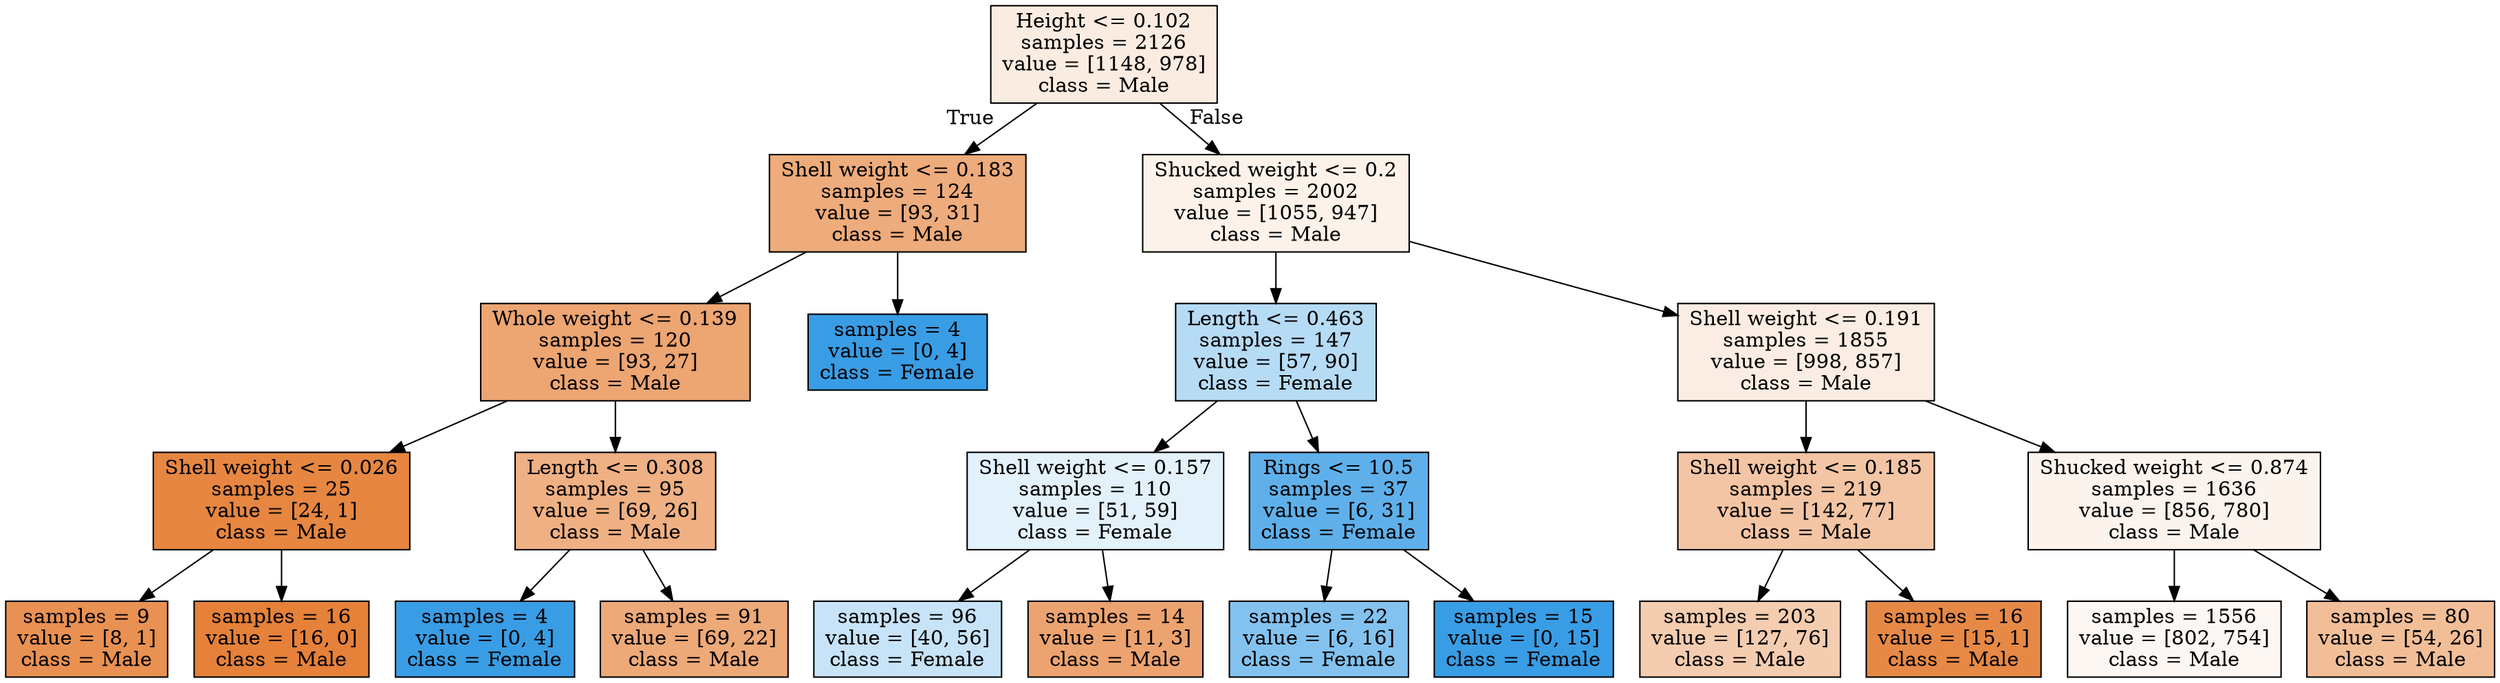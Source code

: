 digraph Tree {
node [shape=box, style="filled", color="black"] ;
0 [label="Height <= 0.102\nsamples = 2126\nvalue = [1148, 978]\nclass = Male", fillcolor="#e5813926"] ;
1 [label="Shell weight <= 0.183\nsamples = 124\nvalue = [93, 31]\nclass = Male", fillcolor="#e58139aa"] ;
0 -> 1 [labeldistance=2.5, labelangle=45, headlabel="True"] ;
2 [label="Whole weight <= 0.139\nsamples = 120\nvalue = [93, 27]\nclass = Male", fillcolor="#e58139b5"] ;
1 -> 2 ;
3 [label="Shell weight <= 0.026\nsamples = 25\nvalue = [24, 1]\nclass = Male", fillcolor="#e58139f4"] ;
2 -> 3 ;
4 [label="samples = 9\nvalue = [8, 1]\nclass = Male", fillcolor="#e58139df"] ;
3 -> 4 ;
5 [label="samples = 16\nvalue = [16, 0]\nclass = Male", fillcolor="#e58139ff"] ;
3 -> 5 ;
6 [label="Length <= 0.308\nsamples = 95\nvalue = [69, 26]\nclass = Male", fillcolor="#e581399f"] ;
2 -> 6 ;
7 [label="samples = 4\nvalue = [0, 4]\nclass = Female", fillcolor="#399de5ff"] ;
6 -> 7 ;
8 [label="samples = 91\nvalue = [69, 22]\nclass = Male", fillcolor="#e58139ae"] ;
6 -> 8 ;
9 [label="samples = 4\nvalue = [0, 4]\nclass = Female", fillcolor="#399de5ff"] ;
1 -> 9 ;
10 [label="Shucked weight <= 0.2\nsamples = 2002\nvalue = [1055, 947]\nclass = Male", fillcolor="#e581391a"] ;
0 -> 10 [labeldistance=2.5, labelangle=-45, headlabel="False"] ;
11 [label="Length <= 0.463\nsamples = 147\nvalue = [57, 90]\nclass = Female", fillcolor="#399de55e"] ;
10 -> 11 ;
12 [label="Shell weight <= 0.157\nsamples = 110\nvalue = [51, 59]\nclass = Female", fillcolor="#399de523"] ;
11 -> 12 ;
13 [label="samples = 96\nvalue = [40, 56]\nclass = Female", fillcolor="#399de549"] ;
12 -> 13 ;
14 [label="samples = 14\nvalue = [11, 3]\nclass = Male", fillcolor="#e58139b9"] ;
12 -> 14 ;
15 [label="Rings <= 10.5\nsamples = 37\nvalue = [6, 31]\nclass = Female", fillcolor="#399de5ce"] ;
11 -> 15 ;
16 [label="samples = 22\nvalue = [6, 16]\nclass = Female", fillcolor="#399de59f"] ;
15 -> 16 ;
17 [label="samples = 15\nvalue = [0, 15]\nclass = Female", fillcolor="#399de5ff"] ;
15 -> 17 ;
18 [label="Shell weight <= 0.191\nsamples = 1855\nvalue = [998, 857]\nclass = Male", fillcolor="#e5813924"] ;
10 -> 18 ;
19 [label="Shell weight <= 0.185\nsamples = 219\nvalue = [142, 77]\nclass = Male", fillcolor="#e5813975"] ;
18 -> 19 ;
20 [label="samples = 203\nvalue = [127, 76]\nclass = Male", fillcolor="#e5813966"] ;
19 -> 20 ;
21 [label="samples = 16\nvalue = [15, 1]\nclass = Male", fillcolor="#e58139ee"] ;
19 -> 21 ;
22 [label="Shucked weight <= 0.874\nsamples = 1636\nvalue = [856, 780]\nclass = Male", fillcolor="#e5813917"] ;
18 -> 22 ;
23 [label="samples = 1556\nvalue = [802, 754]\nclass = Male", fillcolor="#e581390f"] ;
22 -> 23 ;
24 [label="samples = 80\nvalue = [54, 26]\nclass = Male", fillcolor="#e5813984"] ;
22 -> 24 ;
}